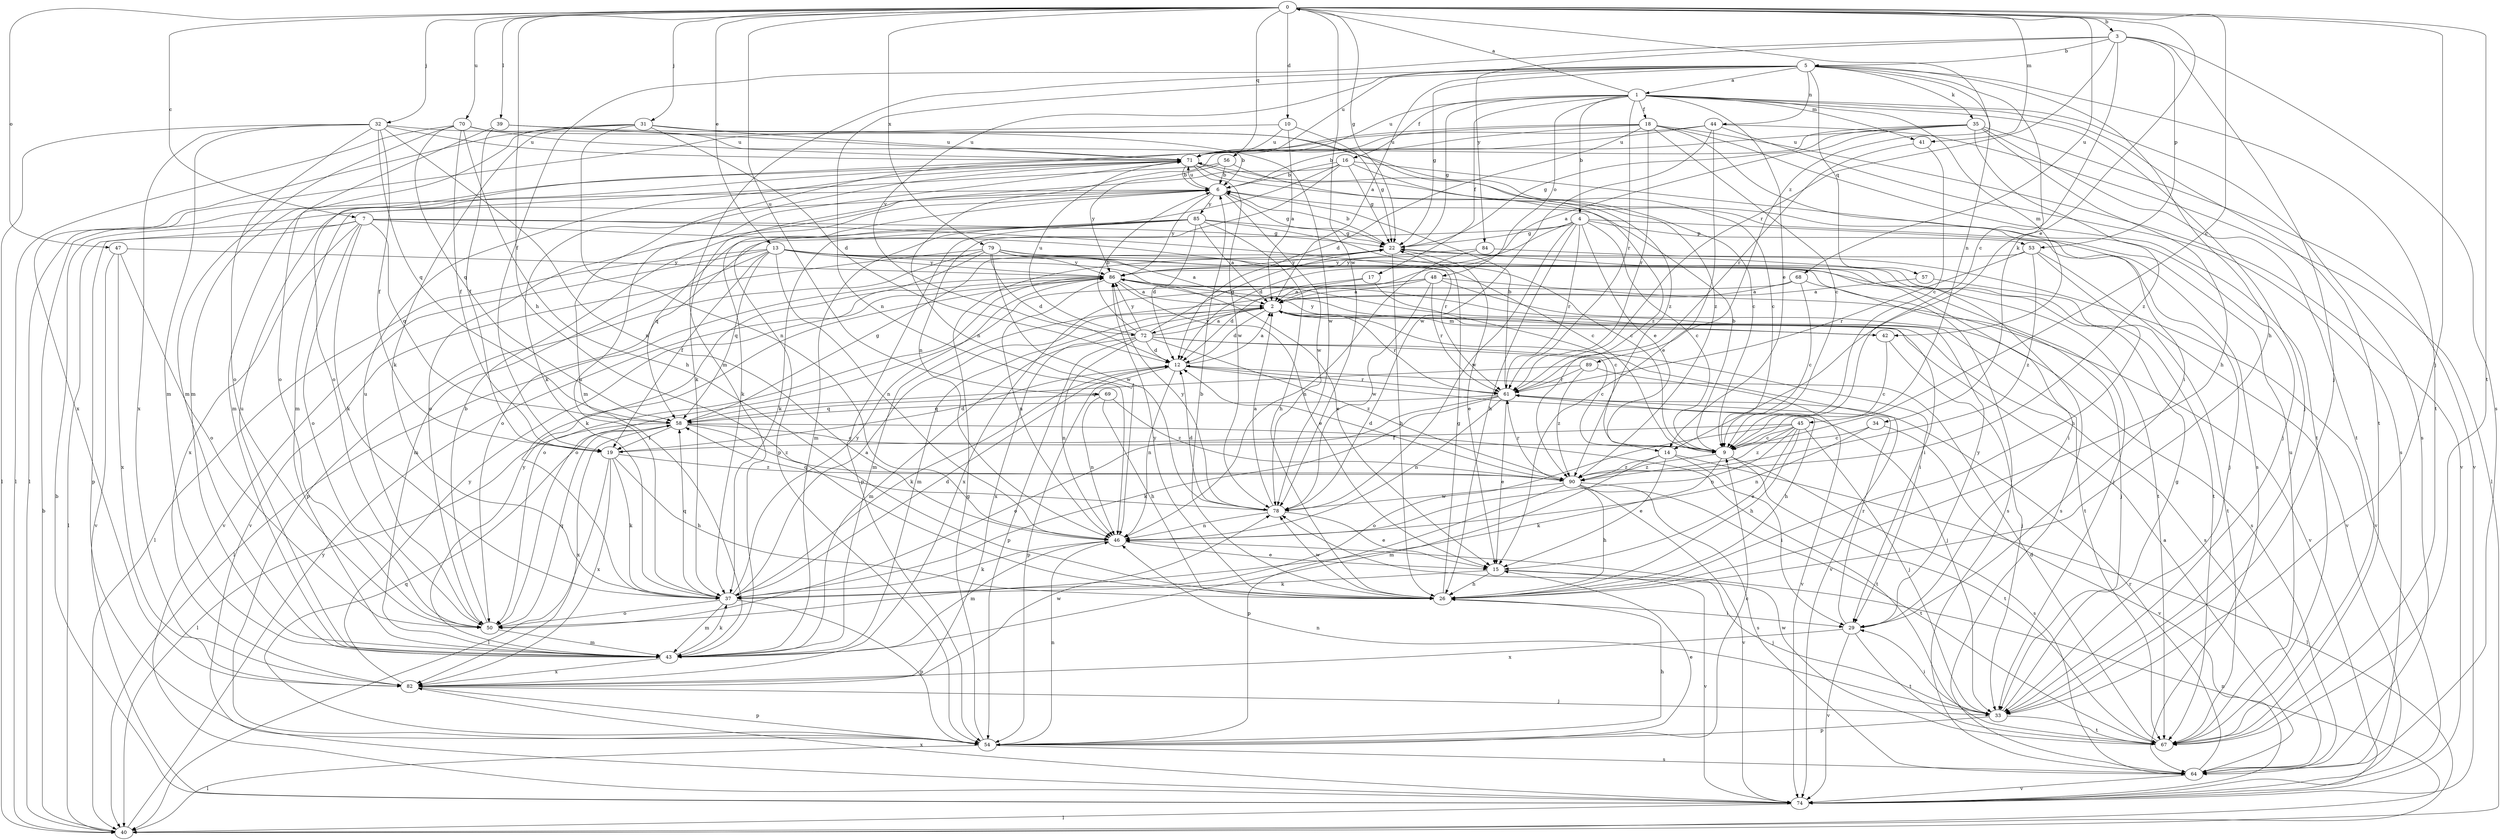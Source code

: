 strict digraph  {
0;
1;
2;
3;
4;
5;
6;
7;
9;
10;
12;
13;
14;
15;
16;
17;
18;
19;
22;
26;
29;
31;
32;
33;
34;
35;
37;
39;
40;
41;
42;
43;
44;
45;
46;
47;
48;
50;
53;
54;
56;
57;
58;
61;
64;
67;
68;
69;
70;
71;
72;
74;
78;
79;
82;
84;
85;
86;
89;
90;
0 -> 3  [label=b];
0 -> 7  [label=c];
0 -> 9  [label=c];
0 -> 10  [label=d];
0 -> 13  [label=e];
0 -> 14  [label=e];
0 -> 22  [label=g];
0 -> 26  [label=h];
0 -> 31  [label=j];
0 -> 32  [label=j];
0 -> 33  [label=j];
0 -> 39  [label=l];
0 -> 41  [label=m];
0 -> 47  [label=o];
0 -> 56  [label=q];
0 -> 67  [label=t];
0 -> 68  [label=u];
0 -> 69  [label=u];
0 -> 70  [label=u];
0 -> 78  [label=w];
0 -> 79  [label=x];
0 -> 89  [label=z];
1 -> 0  [label=a];
1 -> 4  [label=b];
1 -> 14  [label=e];
1 -> 16  [label=f];
1 -> 17  [label=f];
1 -> 18  [label=f];
1 -> 22  [label=g];
1 -> 33  [label=j];
1 -> 41  [label=m];
1 -> 42  [label=m];
1 -> 48  [label=o];
1 -> 61  [label=r];
1 -> 64  [label=s];
1 -> 67  [label=t];
1 -> 71  [label=u];
2 -> 12  [label=d];
2 -> 29  [label=i];
2 -> 42  [label=m];
2 -> 43  [label=m];
2 -> 61  [label=r];
2 -> 64  [label=s];
2 -> 72  [label=v];
2 -> 82  [label=x];
3 -> 5  [label=b];
3 -> 9  [label=c];
3 -> 19  [label=f];
3 -> 33  [label=j];
3 -> 53  [label=p];
3 -> 61  [label=r];
3 -> 64  [label=s];
3 -> 84  [label=y];
4 -> 9  [label=c];
4 -> 12  [label=d];
4 -> 14  [label=e];
4 -> 22  [label=g];
4 -> 26  [label=h];
4 -> 33  [label=j];
4 -> 50  [label=o];
4 -> 53  [label=p];
4 -> 61  [label=r];
4 -> 78  [label=w];
5 -> 1  [label=a];
5 -> 2  [label=a];
5 -> 22  [label=g];
5 -> 26  [label=h];
5 -> 34  [label=k];
5 -> 35  [label=k];
5 -> 43  [label=m];
5 -> 44  [label=n];
5 -> 45  [label=n];
5 -> 46  [label=n];
5 -> 57  [label=q];
5 -> 67  [label=t];
5 -> 71  [label=u];
5 -> 72  [label=v];
6 -> 22  [label=g];
6 -> 37  [label=k];
6 -> 50  [label=o];
6 -> 71  [label=u];
6 -> 78  [label=w];
6 -> 85  [label=y];
6 -> 86  [label=y];
7 -> 9  [label=c];
7 -> 22  [label=g];
7 -> 37  [label=k];
7 -> 40  [label=l];
7 -> 50  [label=o];
7 -> 54  [label=p];
7 -> 58  [label=q];
7 -> 61  [label=r];
7 -> 82  [label=x];
9 -> 6  [label=b];
9 -> 37  [label=k];
9 -> 64  [label=s];
9 -> 67  [label=t];
9 -> 90  [label=z];
10 -> 2  [label=a];
10 -> 22  [label=g];
10 -> 40  [label=l];
10 -> 71  [label=u];
12 -> 2  [label=a];
12 -> 33  [label=j];
12 -> 37  [label=k];
12 -> 46  [label=n];
12 -> 54  [label=p];
12 -> 61  [label=r];
13 -> 15  [label=e];
13 -> 19  [label=f];
13 -> 33  [label=j];
13 -> 40  [label=l];
13 -> 43  [label=m];
13 -> 46  [label=n];
13 -> 58  [label=q];
13 -> 64  [label=s];
13 -> 67  [label=t];
13 -> 74  [label=v];
13 -> 86  [label=y];
14 -> 15  [label=e];
14 -> 29  [label=i];
14 -> 40  [label=l];
14 -> 43  [label=m];
14 -> 90  [label=z];
15 -> 26  [label=h];
15 -> 33  [label=j];
15 -> 37  [label=k];
15 -> 74  [label=v];
16 -> 6  [label=b];
16 -> 9  [label=c];
16 -> 22  [label=g];
16 -> 33  [label=j];
16 -> 37  [label=k];
16 -> 46  [label=n];
16 -> 54  [label=p];
17 -> 2  [label=a];
17 -> 9  [label=c];
17 -> 12  [label=d];
18 -> 6  [label=b];
18 -> 9  [label=c];
18 -> 12  [label=d];
18 -> 29  [label=i];
18 -> 43  [label=m];
18 -> 61  [label=r];
18 -> 67  [label=t];
18 -> 71  [label=u];
18 -> 74  [label=v];
19 -> 12  [label=d];
19 -> 26  [label=h];
19 -> 37  [label=k];
19 -> 40  [label=l];
19 -> 82  [label=x];
19 -> 90  [label=z];
22 -> 6  [label=b];
22 -> 15  [label=e];
22 -> 26  [label=h];
22 -> 67  [label=t];
22 -> 86  [label=y];
26 -> 6  [label=b];
26 -> 22  [label=g];
26 -> 29  [label=i];
26 -> 78  [label=w];
26 -> 86  [label=y];
29 -> 61  [label=r];
29 -> 67  [label=t];
29 -> 74  [label=v];
29 -> 82  [label=x];
29 -> 86  [label=y];
31 -> 12  [label=d];
31 -> 37  [label=k];
31 -> 43  [label=m];
31 -> 46  [label=n];
31 -> 71  [label=u];
31 -> 82  [label=x];
31 -> 90  [label=z];
32 -> 6  [label=b];
32 -> 19  [label=f];
32 -> 40  [label=l];
32 -> 43  [label=m];
32 -> 46  [label=n];
32 -> 50  [label=o];
32 -> 58  [label=q];
32 -> 71  [label=u];
32 -> 82  [label=x];
33 -> 22  [label=g];
33 -> 29  [label=i];
33 -> 46  [label=n];
33 -> 54  [label=p];
33 -> 67  [label=t];
34 -> 9  [label=c];
34 -> 46  [label=n];
34 -> 74  [label=v];
35 -> 2  [label=a];
35 -> 22  [label=g];
35 -> 26  [label=h];
35 -> 46  [label=n];
35 -> 67  [label=t];
35 -> 71  [label=u];
35 -> 74  [label=v];
35 -> 90  [label=z];
37 -> 2  [label=a];
37 -> 12  [label=d];
37 -> 43  [label=m];
37 -> 50  [label=o];
37 -> 54  [label=p];
37 -> 58  [label=q];
37 -> 71  [label=u];
37 -> 86  [label=y];
39 -> 19  [label=f];
39 -> 50  [label=o];
39 -> 71  [label=u];
39 -> 78  [label=w];
40 -> 6  [label=b];
40 -> 46  [label=n];
40 -> 86  [label=y];
41 -> 9  [label=c];
41 -> 61  [label=r];
42 -> 9  [label=c];
42 -> 33  [label=j];
42 -> 86  [label=y];
43 -> 37  [label=k];
43 -> 71  [label=u];
43 -> 82  [label=x];
43 -> 86  [label=y];
44 -> 15  [label=e];
44 -> 40  [label=l];
44 -> 50  [label=o];
44 -> 64  [label=s];
44 -> 71  [label=u];
44 -> 78  [label=w];
45 -> 9  [label=c];
45 -> 15  [label=e];
45 -> 19  [label=f];
45 -> 26  [label=h];
45 -> 33  [label=j];
45 -> 46  [label=n];
45 -> 50  [label=o];
45 -> 90  [label=z];
46 -> 15  [label=e];
46 -> 37  [label=k];
46 -> 43  [label=m];
47 -> 50  [label=o];
47 -> 74  [label=v];
47 -> 82  [label=x];
47 -> 86  [label=y];
48 -> 2  [label=a];
48 -> 50  [label=o];
48 -> 61  [label=r];
48 -> 64  [label=s];
48 -> 74  [label=v];
48 -> 78  [label=w];
48 -> 82  [label=x];
50 -> 6  [label=b];
50 -> 43  [label=m];
50 -> 58  [label=q];
50 -> 71  [label=u];
53 -> 26  [label=h];
53 -> 61  [label=r];
53 -> 74  [label=v];
53 -> 86  [label=y];
53 -> 90  [label=z];
54 -> 9  [label=c];
54 -> 15  [label=e];
54 -> 22  [label=g];
54 -> 26  [label=h];
54 -> 40  [label=l];
54 -> 46  [label=n];
54 -> 58  [label=q];
54 -> 64  [label=s];
56 -> 6  [label=b];
56 -> 43  [label=m];
56 -> 86  [label=y];
56 -> 90  [label=z];
57 -> 2  [label=a];
57 -> 67  [label=t];
58 -> 9  [label=c];
58 -> 19  [label=f];
58 -> 22  [label=g];
58 -> 40  [label=l];
58 -> 67  [label=t];
58 -> 82  [label=x];
58 -> 90  [label=z];
61 -> 6  [label=b];
61 -> 15  [label=e];
61 -> 26  [label=h];
61 -> 37  [label=k];
61 -> 46  [label=n];
61 -> 50  [label=o];
61 -> 58  [label=q];
64 -> 2  [label=a];
64 -> 61  [label=r];
64 -> 74  [label=v];
67 -> 12  [label=d];
67 -> 71  [label=u];
67 -> 78  [label=w];
68 -> 2  [label=a];
68 -> 9  [label=c];
68 -> 33  [label=j];
68 -> 43  [label=m];
69 -> 26  [label=h];
69 -> 46  [label=n];
69 -> 58  [label=q];
69 -> 90  [label=z];
70 -> 19  [label=f];
70 -> 26  [label=h];
70 -> 40  [label=l];
70 -> 43  [label=m];
70 -> 58  [label=q];
70 -> 71  [label=u];
70 -> 90  [label=z];
71 -> 6  [label=b];
71 -> 9  [label=c];
71 -> 37  [label=k];
71 -> 43  [label=m];
71 -> 64  [label=s];
71 -> 78  [label=w];
72 -> 2  [label=a];
72 -> 6  [label=b];
72 -> 9  [label=c];
72 -> 12  [label=d];
72 -> 22  [label=g];
72 -> 43  [label=m];
72 -> 46  [label=n];
72 -> 54  [label=p];
72 -> 71  [label=u];
72 -> 74  [label=v];
72 -> 86  [label=y];
72 -> 90  [label=z];
74 -> 6  [label=b];
74 -> 40  [label=l];
74 -> 82  [label=x];
78 -> 2  [label=a];
78 -> 12  [label=d];
78 -> 15  [label=e];
78 -> 46  [label=n];
78 -> 58  [label=q];
78 -> 86  [label=y];
79 -> 2  [label=a];
79 -> 12  [label=d];
79 -> 29  [label=i];
79 -> 37  [label=k];
79 -> 54  [label=p];
79 -> 64  [label=s];
79 -> 74  [label=v];
79 -> 78  [label=w];
79 -> 86  [label=y];
82 -> 33  [label=j];
82 -> 54  [label=p];
82 -> 78  [label=w];
82 -> 86  [label=y];
84 -> 46  [label=n];
84 -> 74  [label=v];
84 -> 86  [label=y];
85 -> 2  [label=a];
85 -> 9  [label=c];
85 -> 12  [label=d];
85 -> 22  [label=g];
85 -> 26  [label=h];
85 -> 37  [label=k];
85 -> 43  [label=m];
85 -> 54  [label=p];
85 -> 58  [label=q];
86 -> 2  [label=a];
86 -> 15  [label=e];
86 -> 29  [label=i];
86 -> 40  [label=l];
86 -> 46  [label=n];
86 -> 50  [label=o];
86 -> 67  [label=t];
89 -> 58  [label=q];
89 -> 61  [label=r];
89 -> 74  [label=v];
89 -> 90  [label=z];
90 -> 12  [label=d];
90 -> 26  [label=h];
90 -> 54  [label=p];
90 -> 61  [label=r];
90 -> 64  [label=s];
90 -> 67  [label=t];
90 -> 74  [label=v];
90 -> 78  [label=w];
}
